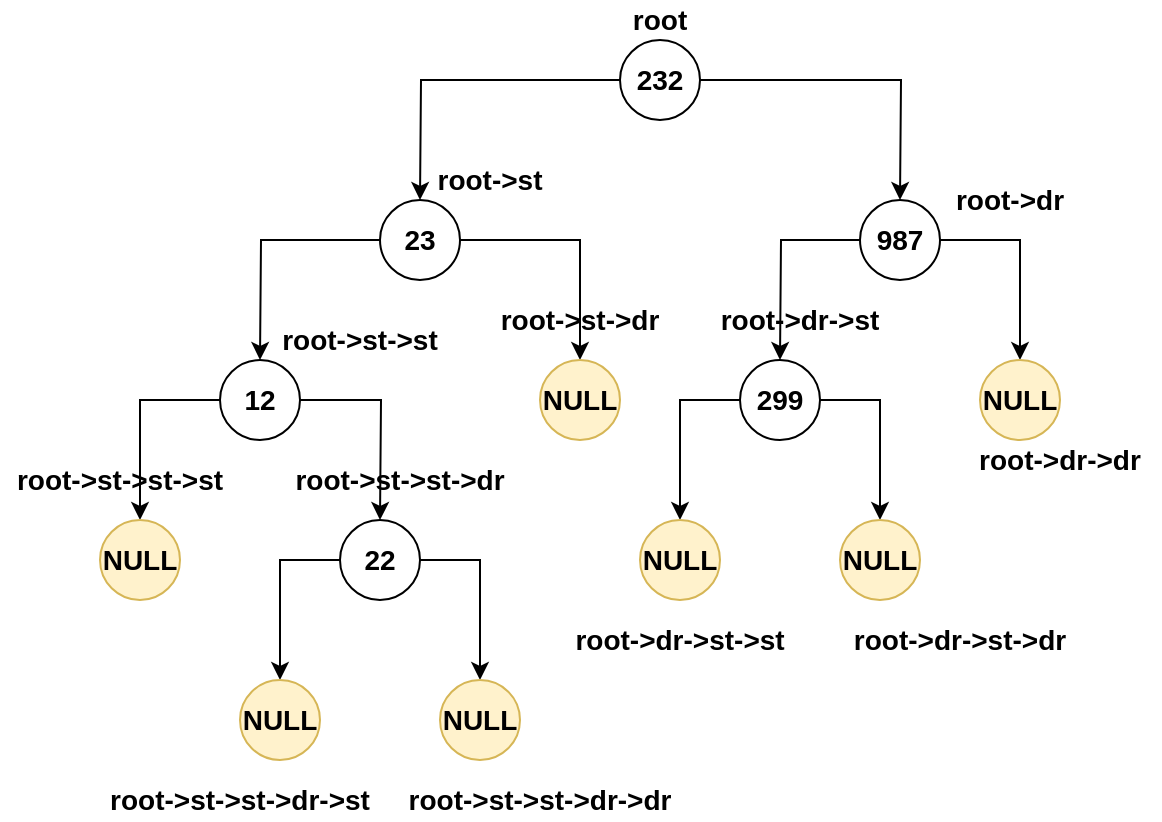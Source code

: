 <mxfile version="14.6.13" type="device"><diagram id="4OAQR2G_LFxLxujCacLN" name="Page-1"><mxGraphModel dx="1038" dy="548" grid="1" gridSize="10" guides="1" tooltips="1" connect="1" arrows="1" fold="1" page="1" pageScale="1" pageWidth="827" pageHeight="1169" math="0" shadow="0"><root><mxCell id="0"/><mxCell id="1" parent="0"/><mxCell id="ce5AKqSOHOlVFNhFHm-N-5" style="edgeStyle=orthogonalEdgeStyle;rounded=0;orthogonalLoop=1;jettySize=auto;html=1;entryX=0.5;entryY=0;entryDx=0;entryDy=0;" edge="1" parent="1" source="ce5AKqSOHOlVFNhFHm-N-1"><mxGeometry relative="1" as="geometry"><mxPoint x="220" y="120" as="targetPoint"/></mxGeometry></mxCell><mxCell id="ce5AKqSOHOlVFNhFHm-N-6" style="edgeStyle=orthogonalEdgeStyle;rounded=0;orthogonalLoop=1;jettySize=auto;html=1;entryX=0.5;entryY=0;entryDx=0;entryDy=0;" edge="1" parent="1" source="ce5AKqSOHOlVFNhFHm-N-1"><mxGeometry relative="1" as="geometry"><mxPoint x="460" y="120" as="targetPoint"/></mxGeometry></mxCell><mxCell id="ce5AKqSOHOlVFNhFHm-N-1" value="&lt;b&gt;&lt;font style=&quot;font-size: 14px&quot;&gt;232&lt;/font&gt;&lt;/b&gt;" style="ellipse;whiteSpace=wrap;html=1;aspect=fixed;" vertex="1" parent="1"><mxGeometry x="320" y="40" width="40" height="40" as="geometry"/></mxCell><mxCell id="ce5AKqSOHOlVFNhFHm-N-10" style="edgeStyle=orthogonalEdgeStyle;rounded=0;orthogonalLoop=1;jettySize=auto;html=1;entryX=0.5;entryY=0;entryDx=0;entryDy=0;" edge="1" parent="1" source="ce5AKqSOHOlVFNhFHm-N-7"><mxGeometry relative="1" as="geometry"><mxPoint x="140" y="200" as="targetPoint"/></mxGeometry></mxCell><mxCell id="ce5AKqSOHOlVFNhFHm-N-11" style="edgeStyle=orthogonalEdgeStyle;rounded=0;orthogonalLoop=1;jettySize=auto;html=1;entryX=0.5;entryY=0;entryDx=0;entryDy=0;" edge="1" parent="1" source="ce5AKqSOHOlVFNhFHm-N-7" target="ce5AKqSOHOlVFNhFHm-N-9"><mxGeometry relative="1" as="geometry"/></mxCell><mxCell id="ce5AKqSOHOlVFNhFHm-N-7" value="&lt;b&gt;&lt;font style=&quot;font-size: 14px&quot;&gt;23&lt;/font&gt;&lt;/b&gt;" style="ellipse;whiteSpace=wrap;html=1;aspect=fixed;" vertex="1" parent="1"><mxGeometry x="200" y="120" width="40" height="40" as="geometry"/></mxCell><mxCell id="ce5AKqSOHOlVFNhFHm-N-9" value="&lt;b&gt;&lt;font style=&quot;font-size: 14px&quot;&gt;NULL&lt;/font&gt;&lt;/b&gt;" style="ellipse;whiteSpace=wrap;html=1;aspect=fixed;fillColor=#fff2cc;strokeColor=#d6b656;" vertex="1" parent="1"><mxGeometry x="280" y="200" width="40" height="40" as="geometry"/></mxCell><mxCell id="ce5AKqSOHOlVFNhFHm-N-15" style="edgeStyle=orthogonalEdgeStyle;rounded=0;orthogonalLoop=1;jettySize=auto;html=1;entryX=0.5;entryY=0;entryDx=0;entryDy=0;" edge="1" parent="1" source="ce5AKqSOHOlVFNhFHm-N-12" target="ce5AKqSOHOlVFNhFHm-N-13"><mxGeometry relative="1" as="geometry"/></mxCell><mxCell id="ce5AKqSOHOlVFNhFHm-N-16" style="edgeStyle=orthogonalEdgeStyle;rounded=0;orthogonalLoop=1;jettySize=auto;html=1;entryX=0.5;entryY=0;entryDx=0;entryDy=0;" edge="1" parent="1" source="ce5AKqSOHOlVFNhFHm-N-12"><mxGeometry relative="1" as="geometry"><mxPoint x="200" y="280" as="targetPoint"/></mxGeometry></mxCell><mxCell id="ce5AKqSOHOlVFNhFHm-N-12" value="&lt;b&gt;&lt;font style=&quot;font-size: 14px&quot;&gt;12&lt;/font&gt;&lt;/b&gt;" style="ellipse;whiteSpace=wrap;html=1;aspect=fixed;" vertex="1" parent="1"><mxGeometry x="120" y="200" width="40" height="40" as="geometry"/></mxCell><mxCell id="ce5AKqSOHOlVFNhFHm-N-13" value="&lt;b&gt;&lt;font style=&quot;font-size: 14px&quot;&gt;NULL&lt;/font&gt;&lt;/b&gt;" style="ellipse;whiteSpace=wrap;html=1;aspect=fixed;fillColor=#fff2cc;strokeColor=#d6b656;" vertex="1" parent="1"><mxGeometry x="60" y="280" width="40" height="40" as="geometry"/></mxCell><mxCell id="ce5AKqSOHOlVFNhFHm-N-20" style="edgeStyle=orthogonalEdgeStyle;rounded=0;orthogonalLoop=1;jettySize=auto;html=1;entryX=0.5;entryY=0;entryDx=0;entryDy=0;" edge="1" parent="1" source="ce5AKqSOHOlVFNhFHm-N-17"><mxGeometry relative="1" as="geometry"><mxPoint x="400" y="200" as="targetPoint"/></mxGeometry></mxCell><mxCell id="ce5AKqSOHOlVFNhFHm-N-21" style="edgeStyle=orthogonalEdgeStyle;rounded=0;orthogonalLoop=1;jettySize=auto;html=1;entryX=0.5;entryY=0;entryDx=0;entryDy=0;" edge="1" parent="1" source="ce5AKqSOHOlVFNhFHm-N-17" target="ce5AKqSOHOlVFNhFHm-N-19"><mxGeometry relative="1" as="geometry"/></mxCell><mxCell id="ce5AKqSOHOlVFNhFHm-N-17" value="&lt;b&gt;&lt;font style=&quot;font-size: 14px&quot;&gt;987&lt;/font&gt;&lt;/b&gt;" style="ellipse;whiteSpace=wrap;html=1;aspect=fixed;" vertex="1" parent="1"><mxGeometry x="440" y="120" width="40" height="40" as="geometry"/></mxCell><mxCell id="ce5AKqSOHOlVFNhFHm-N-19" value="&lt;b&gt;&lt;font style=&quot;font-size: 14px&quot;&gt;NULL&lt;/font&gt;&lt;/b&gt;" style="ellipse;whiteSpace=wrap;html=1;aspect=fixed;fillColor=#fff2cc;strokeColor=#d6b656;" vertex="1" parent="1"><mxGeometry x="500" y="200" width="40" height="40" as="geometry"/></mxCell><mxCell id="ce5AKqSOHOlVFNhFHm-N-25" style="edgeStyle=orthogonalEdgeStyle;rounded=0;orthogonalLoop=1;jettySize=auto;html=1;entryX=0.5;entryY=0;entryDx=0;entryDy=0;" edge="1" parent="1" source="ce5AKqSOHOlVFNhFHm-N-22" target="ce5AKqSOHOlVFNhFHm-N-23"><mxGeometry relative="1" as="geometry"/></mxCell><mxCell id="ce5AKqSOHOlVFNhFHm-N-26" style="edgeStyle=orthogonalEdgeStyle;rounded=0;orthogonalLoop=1;jettySize=auto;html=1;entryX=0.5;entryY=0;entryDx=0;entryDy=0;" edge="1" parent="1" source="ce5AKqSOHOlVFNhFHm-N-22" target="ce5AKqSOHOlVFNhFHm-N-24"><mxGeometry relative="1" as="geometry"/></mxCell><mxCell id="ce5AKqSOHOlVFNhFHm-N-22" value="&lt;span style=&quot;font-size: 14px&quot;&gt;&lt;b&gt;22&lt;/b&gt;&lt;/span&gt;" style="ellipse;whiteSpace=wrap;html=1;aspect=fixed;" vertex="1" parent="1"><mxGeometry x="180" y="280" width="40" height="40" as="geometry"/></mxCell><mxCell id="ce5AKqSOHOlVFNhFHm-N-23" value="&lt;b&gt;&lt;font style=&quot;font-size: 14px&quot;&gt;NULL&lt;/font&gt;&lt;/b&gt;" style="ellipse;whiteSpace=wrap;html=1;aspect=fixed;fillColor=#fff2cc;strokeColor=#d6b656;" vertex="1" parent="1"><mxGeometry x="130" y="360" width="40" height="40" as="geometry"/></mxCell><mxCell id="ce5AKqSOHOlVFNhFHm-N-24" value="&lt;b&gt;&lt;font style=&quot;font-size: 14px&quot;&gt;NULL&lt;/font&gt;&lt;/b&gt;" style="ellipse;whiteSpace=wrap;html=1;aspect=fixed;fillColor=#fff2cc;strokeColor=#d6b656;" vertex="1" parent="1"><mxGeometry x="230" y="360" width="40" height="40" as="geometry"/></mxCell><mxCell id="ce5AKqSOHOlVFNhFHm-N-30" style="edgeStyle=orthogonalEdgeStyle;rounded=0;orthogonalLoop=1;jettySize=auto;html=1;entryX=0.5;entryY=0;entryDx=0;entryDy=0;" edge="1" parent="1" source="ce5AKqSOHOlVFNhFHm-N-27" target="ce5AKqSOHOlVFNhFHm-N-28"><mxGeometry relative="1" as="geometry"/></mxCell><mxCell id="ce5AKqSOHOlVFNhFHm-N-31" style="edgeStyle=orthogonalEdgeStyle;rounded=0;orthogonalLoop=1;jettySize=auto;html=1;entryX=0.5;entryY=0;entryDx=0;entryDy=0;" edge="1" parent="1" source="ce5AKqSOHOlVFNhFHm-N-27" target="ce5AKqSOHOlVFNhFHm-N-29"><mxGeometry relative="1" as="geometry"/></mxCell><mxCell id="ce5AKqSOHOlVFNhFHm-N-27" value="&lt;b&gt;&lt;font style=&quot;font-size: 14px&quot;&gt;299&lt;/font&gt;&lt;/b&gt;" style="ellipse;whiteSpace=wrap;html=1;aspect=fixed;" vertex="1" parent="1"><mxGeometry x="380" y="200" width="40" height="40" as="geometry"/></mxCell><mxCell id="ce5AKqSOHOlVFNhFHm-N-28" value="&lt;b&gt;&lt;font style=&quot;font-size: 14px&quot;&gt;NULL&lt;/font&gt;&lt;/b&gt;" style="ellipse;whiteSpace=wrap;html=1;aspect=fixed;fillColor=#fff2cc;strokeColor=#d6b656;" vertex="1" parent="1"><mxGeometry x="330" y="280" width="40" height="40" as="geometry"/></mxCell><mxCell id="ce5AKqSOHOlVFNhFHm-N-29" value="&lt;b&gt;&lt;font style=&quot;font-size: 14px&quot;&gt;NULL&lt;/font&gt;&lt;/b&gt;" style="ellipse;whiteSpace=wrap;html=1;aspect=fixed;fillColor=#fff2cc;strokeColor=#d6b656;" vertex="1" parent="1"><mxGeometry x="430" y="280" width="40" height="40" as="geometry"/></mxCell><mxCell id="ce5AKqSOHOlVFNhFHm-N-33" value="&lt;b&gt;&lt;font style=&quot;font-size: 14px&quot;&gt;root&lt;/font&gt;&lt;/b&gt;" style="text;html=1;strokeColor=none;fillColor=none;align=center;verticalAlign=middle;whiteSpace=wrap;rounded=0;" vertex="1" parent="1"><mxGeometry x="320" y="20" width="40" height="20" as="geometry"/></mxCell><mxCell id="ce5AKqSOHOlVFNhFHm-N-34" value="&lt;b&gt;&lt;font style=&quot;font-size: 14px&quot;&gt;root-&amp;gt;st&lt;/font&gt;&lt;/b&gt;" style="text;html=1;strokeColor=none;fillColor=none;align=center;verticalAlign=middle;whiteSpace=wrap;rounded=0;" vertex="1" parent="1"><mxGeometry x="220" y="100" width="70" height="20" as="geometry"/></mxCell><mxCell id="ce5AKqSOHOlVFNhFHm-N-35" value="&lt;b&gt;&lt;font style=&quot;font-size: 14px&quot;&gt;root-&amp;gt;dr&lt;/font&gt;&lt;/b&gt;" style="text;html=1;strokeColor=none;fillColor=none;align=center;verticalAlign=middle;whiteSpace=wrap;rounded=0;" vertex="1" parent="1"><mxGeometry x="480" y="110" width="70" height="20" as="geometry"/></mxCell><mxCell id="ce5AKqSOHOlVFNhFHm-N-36" value="&lt;b&gt;&lt;font style=&quot;font-size: 14px&quot;&gt;root-&amp;gt;st-&amp;gt;st&lt;/font&gt;&lt;/b&gt;" style="text;html=1;strokeColor=none;fillColor=none;align=center;verticalAlign=middle;whiteSpace=wrap;rounded=0;" vertex="1" parent="1"><mxGeometry x="140" y="180" width="100" height="20" as="geometry"/></mxCell><mxCell id="ce5AKqSOHOlVFNhFHm-N-37" value="&lt;b&gt;&lt;font style=&quot;font-size: 14px&quot;&gt;root-&amp;gt;st-&amp;gt;dr&lt;/font&gt;&lt;/b&gt;" style="text;html=1;strokeColor=none;fillColor=none;align=center;verticalAlign=middle;whiteSpace=wrap;rounded=0;" vertex="1" parent="1"><mxGeometry x="250" y="170" width="100" height="20" as="geometry"/></mxCell><mxCell id="ce5AKqSOHOlVFNhFHm-N-38" value="&lt;b&gt;&lt;font style=&quot;font-size: 14px&quot;&gt;root-&amp;gt;st-&amp;gt;st-&amp;gt;st&lt;/font&gt;&lt;/b&gt;" style="text;html=1;strokeColor=none;fillColor=none;align=center;verticalAlign=middle;whiteSpace=wrap;rounded=0;" vertex="1" parent="1"><mxGeometry x="10" y="250" width="120" height="20" as="geometry"/></mxCell><mxCell id="ce5AKqSOHOlVFNhFHm-N-39" value="&lt;b&gt;&lt;font style=&quot;font-size: 14px&quot;&gt;root-&amp;gt;st-&amp;gt;st-&amp;gt;dr&lt;/font&gt;&lt;/b&gt;" style="text;html=1;strokeColor=none;fillColor=none;align=center;verticalAlign=middle;whiteSpace=wrap;rounded=0;" vertex="1" parent="1"><mxGeometry x="150" y="250" width="120" height="20" as="geometry"/></mxCell><mxCell id="ce5AKqSOHOlVFNhFHm-N-40" value="&lt;b&gt;&lt;font style=&quot;font-size: 14px&quot;&gt;root-&amp;gt;st-&amp;gt;st-&amp;gt;dr-&amp;gt;st&lt;/font&gt;&lt;/b&gt;" style="text;html=1;strokeColor=none;fillColor=none;align=center;verticalAlign=middle;whiteSpace=wrap;rounded=0;" vertex="1" parent="1"><mxGeometry x="60" y="410" width="140" height="20" as="geometry"/></mxCell><mxCell id="ce5AKqSOHOlVFNhFHm-N-41" value="&lt;b&gt;&lt;font style=&quot;font-size: 14px&quot;&gt;root-&amp;gt;st-&amp;gt;st-&amp;gt;dr-&amp;gt;dr&lt;/font&gt;&lt;/b&gt;" style="text;html=1;strokeColor=none;fillColor=none;align=center;verticalAlign=middle;whiteSpace=wrap;rounded=0;" vertex="1" parent="1"><mxGeometry x="210" y="410" width="140" height="20" as="geometry"/></mxCell><mxCell id="ce5AKqSOHOlVFNhFHm-N-43" value="&lt;b&gt;&lt;font style=&quot;font-size: 14px&quot;&gt;root-&amp;gt;dr-&amp;gt;dr&lt;/font&gt;&lt;/b&gt;" style="text;html=1;strokeColor=none;fillColor=none;align=center;verticalAlign=middle;whiteSpace=wrap;rounded=0;" vertex="1" parent="1"><mxGeometry x="490" y="240" width="100" height="20" as="geometry"/></mxCell><mxCell id="ce5AKqSOHOlVFNhFHm-N-44" value="&lt;b&gt;&lt;font style=&quot;font-size: 14px&quot;&gt;root-&amp;gt;dr-&amp;gt;st&lt;/font&gt;&lt;/b&gt;" style="text;html=1;strokeColor=none;fillColor=none;align=center;verticalAlign=middle;whiteSpace=wrap;rounded=0;" vertex="1" parent="1"><mxGeometry x="360" y="170" width="100" height="20" as="geometry"/></mxCell><mxCell id="ce5AKqSOHOlVFNhFHm-N-45" value="&lt;b&gt;&lt;font style=&quot;font-size: 14px&quot;&gt;root-&amp;gt;dr-&amp;gt;st-&amp;gt;st&lt;/font&gt;&lt;/b&gt;" style="text;html=1;strokeColor=none;fillColor=none;align=center;verticalAlign=middle;whiteSpace=wrap;rounded=0;" vertex="1" parent="1"><mxGeometry x="290" y="330" width="120" height="20" as="geometry"/></mxCell><mxCell id="ce5AKqSOHOlVFNhFHm-N-46" value="&lt;b&gt;&lt;font style=&quot;font-size: 14px&quot;&gt;root-&amp;gt;dr-&amp;gt;st-&amp;gt;dr&lt;/font&gt;&lt;/b&gt;" style="text;html=1;strokeColor=none;fillColor=none;align=center;verticalAlign=middle;whiteSpace=wrap;rounded=0;" vertex="1" parent="1"><mxGeometry x="430" y="330" width="120" height="20" as="geometry"/></mxCell></root></mxGraphModel></diagram></mxfile>